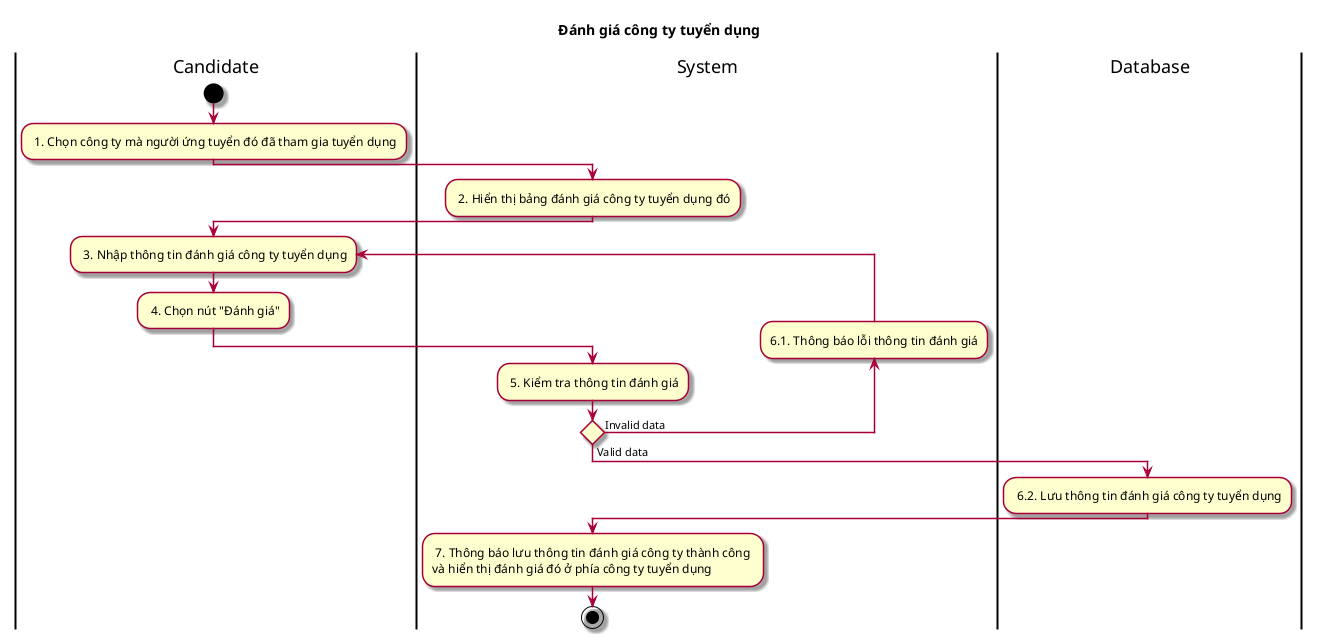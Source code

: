 @startuml ActDanhGiaCongTyTuyenDUng
title Đánh giá công ty tuyển dụng
skin rose 
|Candidate|
start
: 1. Chọn công ty mà người ứng tuyển đó đã tham gia tuyển dụng;
|System|
: 2. Hiển thị bảng đánh giá công ty tuyển dụng đó;
|Candidate|
repeat: 3. Nhập thông tin đánh giá công ty tuyển dụng;
: 4. Chọn nút "Đánh giá";
|System|
: 5. Kiểm tra thông tin đánh giá;
backward :6.1. Thông báo lỗi thông tin đánh giá;
repeat while () is (Invalid data) not (Valid data)
|Database|
: 6.2. Lưu thông tin đánh giá công ty tuyển dụng;
|System|
: 7. Thông báo lưu thông tin đánh giá công ty thành công \nvà hiển thị đánh giá đó ở phía công ty tuyển dụng;
stop
@enduml